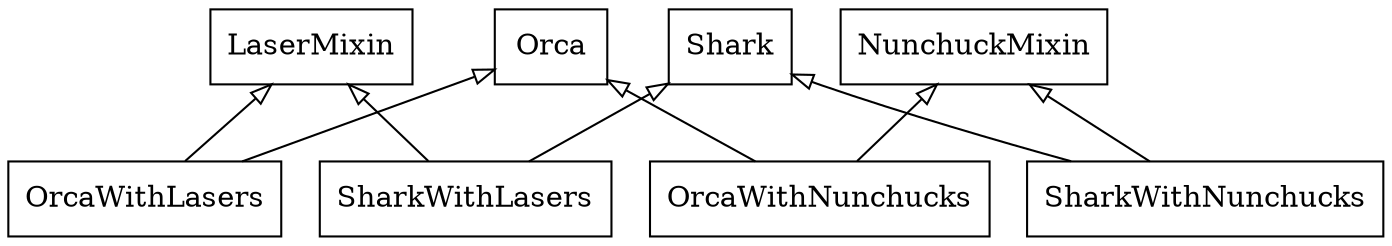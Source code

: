 digraph "classes" {
rankdir=BT
charset="utf-8"
"shark_inherit_1a.LaserMixin" [color="black", fontcolor="black", label=<LaserMixin>, shape="record", style="solid"];
"shark_inherit_1a.NunchuckMixin" [color="black", fontcolor="black", label=<NunchuckMixin>, shape="record", style="solid"];
"shark_inherit_1a.Orca" [color="black", fontcolor="black", label=<Orca>, shape="record", style="solid"];
"shark_inherit_1a.OrcaWithLasers" [color="black", fontcolor="black", label=<OrcaWithLasers>, shape="record", style="solid"];
"shark_inherit_1a.OrcaWithNunchucks" [color="black", fontcolor="black", label=<OrcaWithNunchucks>, shape="record", style="solid"];
"shark_inherit_1a.Shark" [color="black", fontcolor="black", label=<Shark>, shape="record", style="solid"];
"shark_inherit_1a.SharkWithLasers" [color="black", fontcolor="black", label=<SharkWithLasers>, shape="record", style="solid"];
"shark_inherit_1a.SharkWithNunchucks" [color="black", fontcolor="black", label=<SharkWithNunchucks>, shape="record", style="solid"];
"shark_inherit_1a.OrcaWithLasers" -> "shark_inherit_1a.LaserMixin" [arrowhead="empty", arrowtail="none"];
"shark_inherit_1a.OrcaWithLasers" -> "shark_inherit_1a.Orca" [arrowhead="empty", arrowtail="none"];
"shark_inherit_1a.OrcaWithNunchucks" -> "shark_inherit_1a.NunchuckMixin" [arrowhead="empty", arrowtail="none"];
"shark_inherit_1a.OrcaWithNunchucks" -> "shark_inherit_1a.Orca" [arrowhead="empty", arrowtail="none"];
"shark_inherit_1a.SharkWithLasers" -> "shark_inherit_1a.LaserMixin" [arrowhead="empty", arrowtail="none"];
"shark_inherit_1a.SharkWithLasers" -> "shark_inherit_1a.Shark" [arrowhead="empty", arrowtail="none"];
"shark_inherit_1a.SharkWithNunchucks" -> "shark_inherit_1a.NunchuckMixin" [arrowhead="empty", arrowtail="none"];
"shark_inherit_1a.SharkWithNunchucks" -> "shark_inherit_1a.Shark" [arrowhead="empty", arrowtail="none"];
}
